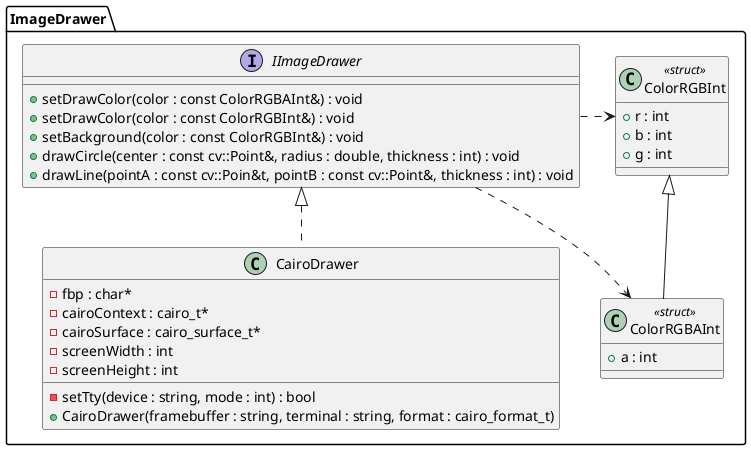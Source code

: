 @startuml

package ImageDrawer
{
    class ColorRGBInt <<struct>>
    {
        + r : int
        + b : int
        + g : int
    }

    class ColorRGBAInt <<struct>>
    {
        + a : int
    }

    interface IImageDrawer
    {
        + setDrawColor(color : const ColorRGBAInt&) : void
        + setDrawColor(color : const ColorRGBInt&) : void
        + setBackground(color : const ColorRGBInt&) : void
        + drawCircle(center : const cv::Point&, radius : double, thickness : int) : void
        + drawLine(pointA : const cv::Poin&t, pointB : const cv::Point&, thickness : int) : void
    }

    class CairoDrawer
    {
        - fbp : char*
        - cairoContext : cairo_t*
        - cairoSurface : cairo_surface_t*
        - screenWidth : int
        - screenHeight : int
        - setTty(device : string, mode : int) : bool
        + CairoDrawer(framebuffer : string, terminal : string, format : cairo_format_t)
    }
}

IImageDrawer .> ColorRGBInt
IImageDrawer .> ColorRGBAInt

IImageDrawer <|.. CairoDrawer

ColorRGBInt <|-- ColorRGBAInt

@enduml